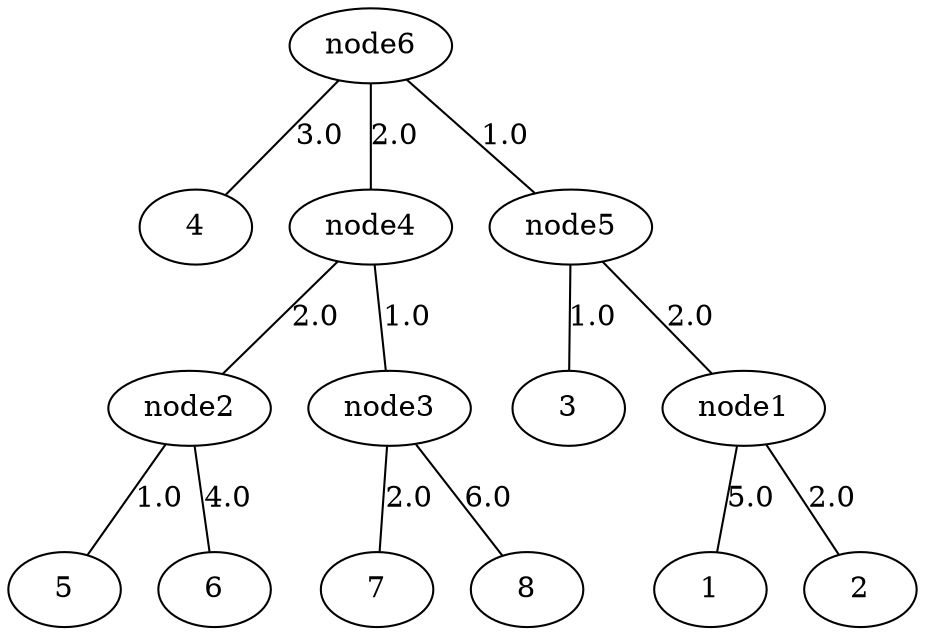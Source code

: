 graph graphname {
node0 [label=1]
node1 [label=2]
node2 [label=3]
node3 [label=4]
node4 [label=5]
node5 [label=6]
node6 [label=7]
node7 [label=8]
node8 [label=node1]
node9 [label=node2]
node10 [label=node3]
node11 [label=node4]
node12 [label=node5]
node13 [label=node6]
node13 -- node3 [label="3.0"];
node13 -- node12 [label="1.0"];
node13 -- node11 [label="2.0"];
node11 -- node9 [label="2.0"];
node9 -- node4 [label="1.0"];
node9 -- node5 [label="4.0"];
node11 -- node10 [label="1.0"];
node10 -- node6 [label="2.0"];
node10 -- node7 [label="6.0"];
node12 -- node2 [label="1.0"];
node12 -- node8 [label="2.0"];
node8 -- node0 [label="5.0"];
node8 -- node1 [label="2.0"];
}
